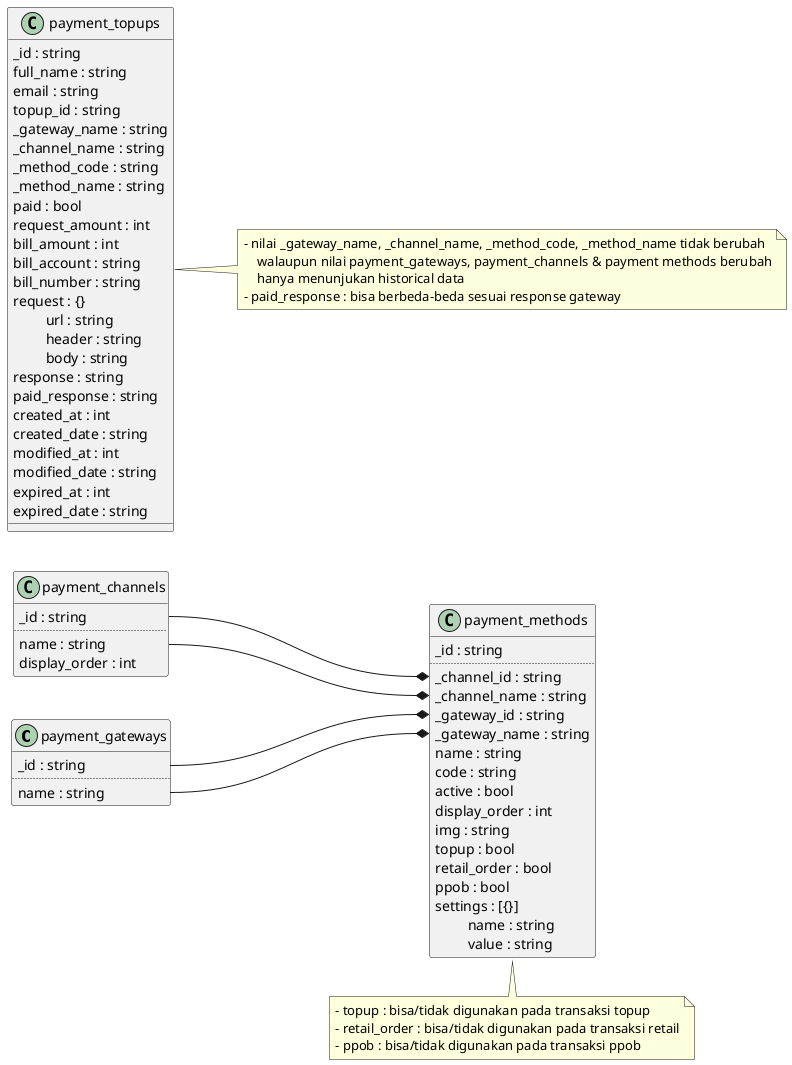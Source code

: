 @startuml
left to right direction

class payment_gateways {
    _id : string
    ..
    name : string
}

class payment_channels {
    _id : string
    ..
    name : string
    display_order : int
}

class payment_methods {
    _id : string
    ..
    _channel_id : string
    _channel_name : string
    _gateway_id : string
    _gateway_name : string
    name : string
    code : string
    active : bool
    display_order : int
    img : string
    topup : bool
    retail_order : bool
    ppob : bool
    settings : [{}]
    \t name : string
    \t value : string
}
note bottom of payment_methods 
    - topup : bisa/tidak digunakan pada transaksi topup
    - retail_order : bisa/tidak digunakan pada transaksi retail
    - ppob : bisa/tidak digunakan pada transaksi ppob
end note

class payment_topups {
    _id : string
    full_name : string
    email : string
    topup_id : string
    _gateway_name : string
    _channel_name : string
    _method_code : string
    _method_name : string
    paid : bool
    request_amount : int
    bill_amount : int
    bill_account : string
    bill_number : string
    request : {}
    \t url : string
    \t header : string
    \t body : string
    response : string
    paid_response : string
    created_at : int
    created_date : string
    modified_at : int
    modified_date : string
    expired_at : int
    expired_date : string
}
note right of payment_topups 
    - nilai _gateway_name, _channel_name, _method_code, _method_name tidak berubah 
        walaupun nilai payment_gateways, payment_channels & payment methods berubah
        hanya menunjukan historical data
    - paid_response : bisa berbeda-beda sesuai response gateway
end note

payment_gateways::_id --* payment_methods::_gateway_id
payment_gateways::name --* payment_methods::_gateway_name

payment_channels::_id --* payment_methods::_channel_id
payment_channels::name --* payment_methods::_channel_name

@enduml